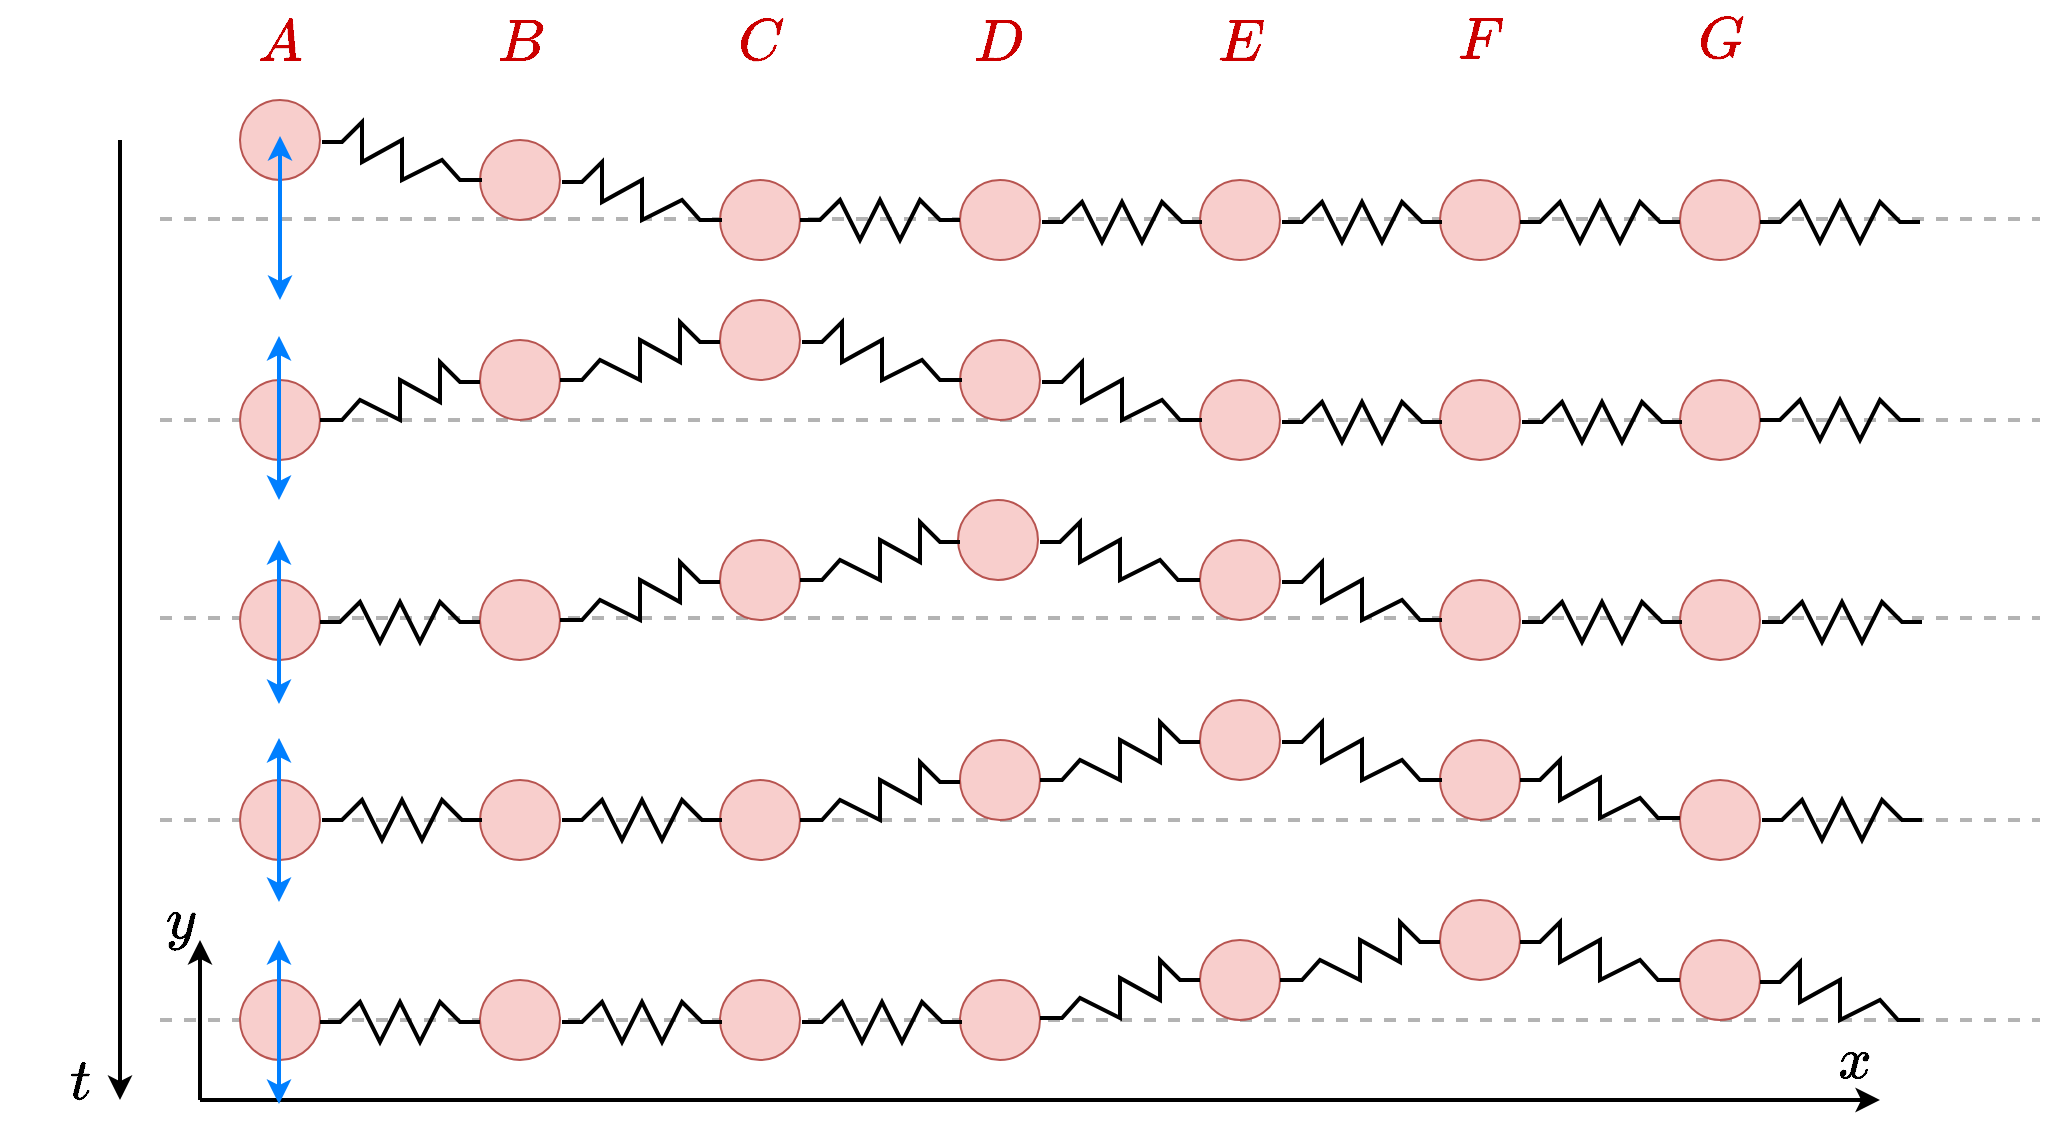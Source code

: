 <mxfile version="17.2.4" type="device"><diagram id="h6eJZYftKVNVVslr7_-U" name="Seite-1"><mxGraphModel dx="1845" dy="1852" grid="1" gridSize="10" guides="1" tooltips="1" connect="1" arrows="1" fold="1" page="1" pageScale="1" pageWidth="827" pageHeight="1169" math="1" shadow="0"><root><mxCell id="0"/><mxCell id="1" parent="0"/><mxCell id="ncgbP4Xo1k9F-SwvOTqp-85" value="" style="endArrow=none;dashed=1;html=1;rounded=0;fontSize=25;strokeWidth=2;strokeColor=#B3B3B3;" edge="1" parent="1"><mxGeometry width="50" height="50" relative="1" as="geometry"><mxPoint x="20" y="440" as="sourcePoint"/><mxPoint x="960" y="440" as="targetPoint"/></mxGeometry></mxCell><mxCell id="ncgbP4Xo1k9F-SwvOTqp-84" value="" style="endArrow=none;dashed=1;html=1;rounded=0;fontSize=25;strokeWidth=2;strokeColor=#B3B3B3;" edge="1" parent="1"><mxGeometry width="50" height="50" relative="1" as="geometry"><mxPoint x="20" y="340" as="sourcePoint"/><mxPoint x="960" y="340" as="targetPoint"/></mxGeometry></mxCell><mxCell id="ncgbP4Xo1k9F-SwvOTqp-83" value="" style="endArrow=none;dashed=1;html=1;rounded=0;fontSize=25;strokeWidth=2;strokeColor=#B3B3B3;" edge="1" parent="1"><mxGeometry width="50" height="50" relative="1" as="geometry"><mxPoint x="20" y="239" as="sourcePoint"/><mxPoint x="960" y="239" as="targetPoint"/></mxGeometry></mxCell><mxCell id="ncgbP4Xo1k9F-SwvOTqp-82" value="" style="endArrow=none;dashed=1;html=1;rounded=0;fontSize=25;strokeWidth=2;strokeColor=#B3B3B3;" edge="1" parent="1"><mxGeometry width="50" height="50" relative="1" as="geometry"><mxPoint x="20" y="39.5" as="sourcePoint"/><mxPoint x="960" y="39.5" as="targetPoint"/></mxGeometry></mxCell><mxCell id="ncgbP4Xo1k9F-SwvOTqp-81" value="" style="endArrow=none;dashed=1;html=1;rounded=0;fontSize=25;strokeWidth=2;strokeColor=#B3B3B3;" edge="1" parent="1"><mxGeometry width="50" height="50" relative="1" as="geometry"><mxPoint x="20" y="140" as="sourcePoint"/><mxPoint x="960" y="140" as="targetPoint"/></mxGeometry></mxCell><mxCell id="ncgbP4Xo1k9F-SwvOTqp-1" value="" style="endArrow=classic;html=1;rounded=0;strokeWidth=2;" edge="1" parent="1"><mxGeometry width="50" height="50" relative="1" as="geometry"><mxPoint x="40" y="480" as="sourcePoint"/><mxPoint x="880" y="480" as="targetPoint"/></mxGeometry></mxCell><mxCell id="ncgbP4Xo1k9F-SwvOTqp-2" value="" style="endArrow=classic;html=1;rounded=0;strokeWidth=2;" edge="1" parent="1"><mxGeometry width="50" height="50" relative="1" as="geometry"><mxPoint x="40" y="480" as="sourcePoint"/><mxPoint x="40" y="400" as="targetPoint"/></mxGeometry></mxCell><mxCell id="ncgbP4Xo1k9F-SwvOTqp-3" value="" style="ellipse;whiteSpace=wrap;html=1;aspect=fixed;fillColor=#f8cecc;strokeColor=#b85450;" vertex="1" parent="1"><mxGeometry x="60" y="420" width="40" height="40" as="geometry"/></mxCell><mxCell id="ncgbP4Xo1k9F-SwvOTqp-4" value="" style="ellipse;whiteSpace=wrap;html=1;aspect=fixed;fillColor=#f8cecc;strokeColor=#b85450;" vertex="1" parent="1"><mxGeometry x="60" y="320" width="40" height="40" as="geometry"/></mxCell><mxCell id="ncgbP4Xo1k9F-SwvOTqp-5" value="" style="ellipse;whiteSpace=wrap;html=1;aspect=fixed;fillColor=#f8cecc;strokeColor=#b85450;" vertex="1" parent="1"><mxGeometry x="60" y="220" width="40" height="40" as="geometry"/></mxCell><mxCell id="ncgbP4Xo1k9F-SwvOTqp-6" value="" style="ellipse;whiteSpace=wrap;html=1;aspect=fixed;fillColor=#f8cecc;strokeColor=#b85450;" vertex="1" parent="1"><mxGeometry x="60" y="120" width="40" height="40" as="geometry"/></mxCell><mxCell id="ncgbP4Xo1k9F-SwvOTqp-7" value="" style="ellipse;whiteSpace=wrap;html=1;aspect=fixed;fillColor=#f8cecc;strokeColor=#b85450;" vertex="1" parent="1"><mxGeometry x="60" y="-20" width="40" height="40" as="geometry"/></mxCell><mxCell id="ncgbP4Xo1k9F-SwvOTqp-8" value="" style="ellipse;whiteSpace=wrap;html=1;aspect=fixed;fillColor=#f8cecc;strokeColor=#b85450;" vertex="1" parent="1"><mxGeometry x="180" width="40" height="40" as="geometry"/></mxCell><mxCell id="ncgbP4Xo1k9F-SwvOTqp-9" value="" style="ellipse;whiteSpace=wrap;html=1;aspect=fixed;fillColor=#f8cecc;strokeColor=#b85450;" vertex="1" parent="1"><mxGeometry x="300" y="20" width="40" height="40" as="geometry"/></mxCell><mxCell id="ncgbP4Xo1k9F-SwvOTqp-10" value="" style="ellipse;whiteSpace=wrap;html=1;aspect=fixed;fillColor=#f8cecc;strokeColor=#b85450;" vertex="1" parent="1"><mxGeometry x="420" y="20" width="40" height="40" as="geometry"/></mxCell><mxCell id="ncgbP4Xo1k9F-SwvOTqp-11" value="" style="ellipse;whiteSpace=wrap;html=1;aspect=fixed;fillColor=#f8cecc;strokeColor=#b85450;" vertex="1" parent="1"><mxGeometry x="540" y="20" width="40" height="40" as="geometry"/></mxCell><mxCell id="ncgbP4Xo1k9F-SwvOTqp-12" value="" style="ellipse;whiteSpace=wrap;html=1;aspect=fixed;fillColor=#f8cecc;strokeColor=#b85450;" vertex="1" parent="1"><mxGeometry x="660" y="20" width="40" height="40" as="geometry"/></mxCell><mxCell id="ncgbP4Xo1k9F-SwvOTqp-13" value="" style="ellipse;whiteSpace=wrap;html=1;aspect=fixed;fillColor=#f8cecc;strokeColor=#b85450;" vertex="1" parent="1"><mxGeometry x="180" y="100" width="40" height="40" as="geometry"/></mxCell><mxCell id="ncgbP4Xo1k9F-SwvOTqp-14" value="" style="ellipse;whiteSpace=wrap;html=1;aspect=fixed;fillColor=#f8cecc;strokeColor=#b85450;" vertex="1" parent="1"><mxGeometry x="300" y="80" width="40" height="40" as="geometry"/></mxCell><mxCell id="ncgbP4Xo1k9F-SwvOTqp-15" value="" style="ellipse;whiteSpace=wrap;html=1;aspect=fixed;fillColor=#f8cecc;strokeColor=#b85450;" vertex="1" parent="1"><mxGeometry x="420" y="100" width="40" height="40" as="geometry"/></mxCell><mxCell id="ncgbP4Xo1k9F-SwvOTqp-16" value="" style="ellipse;whiteSpace=wrap;html=1;aspect=fixed;fillColor=#f8cecc;strokeColor=#b85450;" vertex="1" parent="1"><mxGeometry x="540" y="120" width="40" height="40" as="geometry"/></mxCell><mxCell id="ncgbP4Xo1k9F-SwvOTqp-17" value="" style="ellipse;whiteSpace=wrap;html=1;aspect=fixed;fillColor=#f8cecc;strokeColor=#b85450;" vertex="1" parent="1"><mxGeometry x="660" y="120" width="40" height="40" as="geometry"/></mxCell><mxCell id="ncgbP4Xo1k9F-SwvOTqp-18" value="" style="ellipse;whiteSpace=wrap;html=1;aspect=fixed;fillColor=#f8cecc;strokeColor=#b85450;" vertex="1" parent="1"><mxGeometry x="180" y="220" width="40" height="40" as="geometry"/></mxCell><mxCell id="ncgbP4Xo1k9F-SwvOTqp-19" value="" style="ellipse;whiteSpace=wrap;html=1;aspect=fixed;fillColor=#f8cecc;strokeColor=#b85450;" vertex="1" parent="1"><mxGeometry x="300" y="200" width="40" height="40" as="geometry"/></mxCell><mxCell id="ncgbP4Xo1k9F-SwvOTqp-20" value="" style="ellipse;whiteSpace=wrap;html=1;aspect=fixed;fillColor=#f8cecc;strokeColor=#b85450;" vertex="1" parent="1"><mxGeometry x="419" y="180" width="40" height="40" as="geometry"/></mxCell><mxCell id="ncgbP4Xo1k9F-SwvOTqp-21" value="" style="ellipse;whiteSpace=wrap;html=1;aspect=fixed;fillColor=#f8cecc;strokeColor=#b85450;" vertex="1" parent="1"><mxGeometry x="540" y="200" width="40" height="40" as="geometry"/></mxCell><mxCell id="ncgbP4Xo1k9F-SwvOTqp-22" value="" style="ellipse;whiteSpace=wrap;html=1;aspect=fixed;fillColor=#f8cecc;strokeColor=#b85450;" vertex="1" parent="1"><mxGeometry x="660" y="220" width="40" height="40" as="geometry"/></mxCell><mxCell id="ncgbP4Xo1k9F-SwvOTqp-23" value="" style="ellipse;whiteSpace=wrap;html=1;aspect=fixed;fillColor=#f8cecc;strokeColor=#b85450;" vertex="1" parent="1"><mxGeometry x="180" y="320" width="40" height="40" as="geometry"/></mxCell><mxCell id="ncgbP4Xo1k9F-SwvOTqp-24" value="" style="ellipse;whiteSpace=wrap;html=1;aspect=fixed;fillColor=#f8cecc;strokeColor=#b85450;" vertex="1" parent="1"><mxGeometry x="300" y="320" width="40" height="40" as="geometry"/></mxCell><mxCell id="ncgbP4Xo1k9F-SwvOTqp-25" value="" style="ellipse;whiteSpace=wrap;html=1;aspect=fixed;fillColor=#f8cecc;strokeColor=#b85450;" vertex="1" parent="1"><mxGeometry x="420" y="300" width="40" height="40" as="geometry"/></mxCell><mxCell id="ncgbP4Xo1k9F-SwvOTqp-26" value="" style="ellipse;whiteSpace=wrap;html=1;aspect=fixed;fillColor=#f8cecc;strokeColor=#b85450;" vertex="1" parent="1"><mxGeometry x="540" y="280" width="40" height="40" as="geometry"/></mxCell><mxCell id="ncgbP4Xo1k9F-SwvOTqp-27" value="" style="ellipse;whiteSpace=wrap;html=1;aspect=fixed;fillColor=#f8cecc;strokeColor=#b85450;" vertex="1" parent="1"><mxGeometry x="660" y="300" width="40" height="40" as="geometry"/></mxCell><mxCell id="ncgbP4Xo1k9F-SwvOTqp-28" value="" style="ellipse;whiteSpace=wrap;html=1;aspect=fixed;fillColor=#f8cecc;strokeColor=#b85450;" vertex="1" parent="1"><mxGeometry x="180" y="420" width="40" height="40" as="geometry"/></mxCell><mxCell id="ncgbP4Xo1k9F-SwvOTqp-29" value="" style="ellipse;whiteSpace=wrap;html=1;aspect=fixed;fillColor=#f8cecc;strokeColor=#b85450;" vertex="1" parent="1"><mxGeometry x="300" y="420" width="40" height="40" as="geometry"/></mxCell><mxCell id="ncgbP4Xo1k9F-SwvOTqp-30" value="" style="ellipse;whiteSpace=wrap;html=1;aspect=fixed;fillColor=#f8cecc;strokeColor=#b85450;" vertex="1" parent="1"><mxGeometry x="420" y="420" width="40" height="40" as="geometry"/></mxCell><mxCell id="ncgbP4Xo1k9F-SwvOTqp-31" value="" style="ellipse;whiteSpace=wrap;html=1;aspect=fixed;fillColor=#f8cecc;strokeColor=#b85450;" vertex="1" parent="1"><mxGeometry x="540" y="400" width="40" height="40" as="geometry"/></mxCell><mxCell id="ncgbP4Xo1k9F-SwvOTqp-32" value="" style="ellipse;whiteSpace=wrap;html=1;aspect=fixed;fillColor=#f8cecc;strokeColor=#b85450;" vertex="1" parent="1"><mxGeometry x="660" y="380" width="40" height="40" as="geometry"/></mxCell><mxCell id="ncgbP4Xo1k9F-SwvOTqp-33" value="" style="endArrow=classic;html=1;rounded=0;strokeWidth=2;" edge="1" parent="1"><mxGeometry width="50" height="50" relative="1" as="geometry"><mxPoint as="sourcePoint"/><mxPoint y="480" as="targetPoint"/></mxGeometry></mxCell><mxCell id="ncgbP4Xo1k9F-SwvOTqp-34" value="$$t$$" style="text;html=1;resizable=0;autosize=1;align=center;verticalAlign=middle;points=[];fillColor=none;strokeColor=none;rounded=0;fontSize=25;" vertex="1" parent="1"><mxGeometry x="-60" y="450" width="80" height="40" as="geometry"/></mxCell><mxCell id="ncgbP4Xo1k9F-SwvOTqp-35" value="$$y$$" style="text;html=1;resizable=0;autosize=1;align=center;verticalAlign=middle;points=[];fillColor=none;strokeColor=none;rounded=0;fontSize=25;" vertex="1" parent="1"><mxGeometry x="-10" y="370" width="80" height="40" as="geometry"/></mxCell><mxCell id="ncgbP4Xo1k9F-SwvOTqp-36" value="$$x$$" style="text;html=1;resizable=0;autosize=1;align=center;verticalAlign=middle;points=[];fillColor=none;strokeColor=none;rounded=0;fontSize=25;" vertex="1" parent="1"><mxGeometry x="827" y="440" width="80" height="40" as="geometry"/></mxCell><mxCell id="ncgbP4Xo1k9F-SwvOTqp-37" value="" style="ellipse;whiteSpace=wrap;html=1;aspect=fixed;fillColor=#f8cecc;strokeColor=#b85450;" vertex="1" parent="1"><mxGeometry x="780" y="20" width="40" height="40" as="geometry"/></mxCell><mxCell id="ncgbP4Xo1k9F-SwvOTqp-38" value="" style="ellipse;whiteSpace=wrap;html=1;aspect=fixed;fillColor=#f8cecc;strokeColor=#b85450;" vertex="1" parent="1"><mxGeometry x="780" y="120" width="40" height="40" as="geometry"/></mxCell><mxCell id="ncgbP4Xo1k9F-SwvOTqp-39" value="" style="ellipse;whiteSpace=wrap;html=1;aspect=fixed;fillColor=#f8cecc;strokeColor=#b85450;" vertex="1" parent="1"><mxGeometry x="780" y="220" width="40" height="40" as="geometry"/></mxCell><mxCell id="ncgbP4Xo1k9F-SwvOTqp-40" value="" style="ellipse;whiteSpace=wrap;html=1;aspect=fixed;fillColor=#f8cecc;strokeColor=#b85450;" vertex="1" parent="1"><mxGeometry x="780" y="320" width="40" height="40" as="geometry"/></mxCell><mxCell id="ncgbP4Xo1k9F-SwvOTqp-41" value="" style="ellipse;whiteSpace=wrap;html=1;aspect=fixed;fillColor=#f8cecc;strokeColor=#b85450;" vertex="1" parent="1"><mxGeometry x="780" y="400" width="40" height="40" as="geometry"/></mxCell><mxCell id="ncgbP4Xo1k9F-SwvOTqp-43" value="" style="endArrow=none;html=1;rounded=0;fontSize=25;strokeWidth=2;exitX=1;exitY=0.5;exitDx=0;exitDy=0;entryX=0;entryY=0.5;entryDx=0;entryDy=0;" edge="1" parent="1"><mxGeometry width="50" height="50" relative="1" as="geometry"><mxPoint x="340" y="40" as="sourcePoint"/><mxPoint x="420" y="40" as="targetPoint"/><Array as="points"><mxPoint x="350" y="40"/><mxPoint x="360" y="30"/><mxPoint x="370" y="50"/><mxPoint x="380" y="30"/><mxPoint x="390" y="50"/><mxPoint x="400" y="30"/><mxPoint x="410" y="40"/></Array></mxGeometry></mxCell><mxCell id="ncgbP4Xo1k9F-SwvOTqp-44" value="" style="endArrow=none;html=1;rounded=0;fontSize=25;strokeWidth=2;exitX=1;exitY=0.5;exitDx=0;exitDy=0;entryX=0;entryY=0.5;entryDx=0;entryDy=0;" edge="1" parent="1"><mxGeometry width="50" height="50" relative="1" as="geometry"><mxPoint x="461" y="41" as="sourcePoint"/><mxPoint x="541" y="41" as="targetPoint"/><Array as="points"><mxPoint x="471" y="41"/><mxPoint x="481" y="31"/><mxPoint x="491" y="51"/><mxPoint x="501" y="31"/><mxPoint x="511" y="51"/><mxPoint x="521" y="31"/><mxPoint x="531" y="41"/></Array></mxGeometry></mxCell><mxCell id="ncgbP4Xo1k9F-SwvOTqp-45" value="" style="endArrow=none;html=1;rounded=0;fontSize=25;strokeWidth=2;exitX=1;exitY=0.5;exitDx=0;exitDy=0;entryX=0;entryY=0.5;entryDx=0;entryDy=0;" edge="1" parent="1"><mxGeometry width="50" height="50" relative="1" as="geometry"><mxPoint x="581" y="41" as="sourcePoint"/><mxPoint x="661" y="41" as="targetPoint"/><Array as="points"><mxPoint x="591" y="41"/><mxPoint x="601" y="31"/><mxPoint x="611" y="51"/><mxPoint x="621" y="31"/><mxPoint x="631" y="51"/><mxPoint x="641" y="31"/><mxPoint x="651" y="41"/></Array></mxGeometry></mxCell><mxCell id="ncgbP4Xo1k9F-SwvOTqp-46" value="" style="endArrow=none;html=1;rounded=0;fontSize=25;strokeWidth=2;exitX=1;exitY=0.5;exitDx=0;exitDy=0;entryX=0;entryY=0.5;entryDx=0;entryDy=0;" edge="1" parent="1"><mxGeometry width="50" height="50" relative="1" as="geometry"><mxPoint x="700" y="41" as="sourcePoint"/><mxPoint x="780" y="41" as="targetPoint"/><Array as="points"><mxPoint x="710" y="41"/><mxPoint x="720" y="31"/><mxPoint x="730" y="51"/><mxPoint x="740" y="31"/><mxPoint x="750" y="51"/><mxPoint x="760" y="31"/><mxPoint x="770" y="41"/></Array></mxGeometry></mxCell><mxCell id="ncgbP4Xo1k9F-SwvOTqp-47" value="" style="endArrow=none;html=1;rounded=0;fontSize=25;strokeWidth=2;exitX=1;exitY=0.5;exitDx=0;exitDy=0;entryX=0;entryY=0.5;entryDx=0;entryDy=0;" edge="1" parent="1"><mxGeometry width="50" height="50" relative="1" as="geometry"><mxPoint x="820" y="41" as="sourcePoint"/><mxPoint x="900" y="41" as="targetPoint"/><Array as="points"><mxPoint x="830" y="41"/><mxPoint x="840" y="31"/><mxPoint x="850" y="51"/><mxPoint x="860" y="31"/><mxPoint x="870" y="51"/><mxPoint x="880" y="31"/><mxPoint x="890" y="41"/></Array></mxGeometry></mxCell><mxCell id="ncgbP4Xo1k9F-SwvOTqp-48" value="" style="endArrow=none;html=1;rounded=0;fontSize=25;strokeWidth=2;exitX=1;exitY=0.5;exitDx=0;exitDy=0;entryX=0;entryY=0.5;entryDx=0;entryDy=0;" edge="1" parent="1"><mxGeometry width="50" height="50" relative="1" as="geometry"><mxPoint x="820" y="140" as="sourcePoint"/><mxPoint x="900" y="140" as="targetPoint"/><Array as="points"><mxPoint x="830" y="140"/><mxPoint x="840" y="130"/><mxPoint x="850" y="150"/><mxPoint x="860" y="130"/><mxPoint x="870" y="150"/><mxPoint x="880" y="130"/><mxPoint x="890" y="140"/></Array></mxGeometry></mxCell><mxCell id="ncgbP4Xo1k9F-SwvOTqp-49" value="" style="endArrow=none;html=1;rounded=0;fontSize=25;strokeWidth=2;exitX=1;exitY=0.5;exitDx=0;exitDy=0;entryX=0;entryY=0.5;entryDx=0;entryDy=0;" edge="1" parent="1"><mxGeometry width="50" height="50" relative="1" as="geometry"><mxPoint x="821" y="241" as="sourcePoint"/><mxPoint x="901" y="241" as="targetPoint"/><Array as="points"><mxPoint x="831" y="241"/><mxPoint x="841" y="231"/><mxPoint x="851" y="251"/><mxPoint x="861" y="231"/><mxPoint x="871" y="251"/><mxPoint x="881" y="231"/><mxPoint x="891" y="241"/></Array></mxGeometry></mxCell><mxCell id="ncgbP4Xo1k9F-SwvOTqp-50" value="" style="endArrow=none;html=1;rounded=0;fontSize=25;strokeWidth=2;exitX=1;exitY=0.5;exitDx=0;exitDy=0;entryX=0;entryY=0.5;entryDx=0;entryDy=0;" edge="1" parent="1"><mxGeometry width="50" height="50" relative="1" as="geometry"><mxPoint x="821" y="340" as="sourcePoint"/><mxPoint x="901" y="340" as="targetPoint"/><Array as="points"><mxPoint x="831" y="340"/><mxPoint x="841" y="330"/><mxPoint x="851" y="350"/><mxPoint x="861" y="330"/><mxPoint x="871" y="350"/><mxPoint x="881" y="330"/><mxPoint x="891" y="340"/></Array></mxGeometry></mxCell><mxCell id="ncgbP4Xo1k9F-SwvOTqp-52" value="" style="endArrow=none;html=1;rounded=0;fontSize=25;strokeWidth=2;exitX=1;exitY=0.5;exitDx=0;exitDy=0;entryX=0;entryY=0.5;entryDx=0;entryDy=0;" edge="1" parent="1"><mxGeometry width="50" height="50" relative="1" as="geometry"><mxPoint x="701" y="141" as="sourcePoint"/><mxPoint x="781" y="141" as="targetPoint"/><Array as="points"><mxPoint x="711" y="141"/><mxPoint x="721" y="131"/><mxPoint x="731" y="151"/><mxPoint x="741" y="131"/><mxPoint x="751" y="151"/><mxPoint x="761" y="131"/><mxPoint x="771" y="141"/></Array></mxGeometry></mxCell><mxCell id="ncgbP4Xo1k9F-SwvOTqp-53" value="" style="endArrow=none;html=1;rounded=0;fontSize=25;strokeWidth=2;exitX=1;exitY=0.5;exitDx=0;exitDy=0;entryX=0;entryY=0.5;entryDx=0;entryDy=0;" edge="1" parent="1"><mxGeometry width="50" height="50" relative="1" as="geometry"><mxPoint x="701" y="241" as="sourcePoint"/><mxPoint x="781" y="241" as="targetPoint"/><Array as="points"><mxPoint x="711" y="241"/><mxPoint x="721" y="231"/><mxPoint x="731" y="251"/><mxPoint x="741" y="231"/><mxPoint x="751" y="251"/><mxPoint x="761" y="231"/><mxPoint x="771" y="241"/></Array></mxGeometry></mxCell><mxCell id="ncgbP4Xo1k9F-SwvOTqp-55" value="" style="endArrow=none;html=1;rounded=0;fontSize=25;strokeWidth=2;exitX=1;exitY=0.5;exitDx=0;exitDy=0;entryX=0;entryY=0.5;entryDx=0;entryDy=0;" edge="1" parent="1"><mxGeometry width="50" height="50" relative="1" as="geometry"><mxPoint x="581" y="141" as="sourcePoint"/><mxPoint x="661" y="141" as="targetPoint"/><Array as="points"><mxPoint x="591" y="141"/><mxPoint x="601" y="131"/><mxPoint x="611" y="151"/><mxPoint x="621" y="131"/><mxPoint x="631" y="151"/><mxPoint x="641" y="131"/><mxPoint x="651" y="141"/></Array></mxGeometry></mxCell><mxCell id="ncgbP4Xo1k9F-SwvOTqp-56" value="" style="endArrow=none;html=1;rounded=0;fontSize=25;strokeWidth=2;exitX=1;exitY=0.5;exitDx=0;exitDy=0;entryX=0;entryY=0.5;entryDx=0;entryDy=0;" edge="1" parent="1"><mxGeometry width="50" height="50" relative="1" as="geometry"><mxPoint x="100" y="241" as="sourcePoint"/><mxPoint x="180" y="241" as="targetPoint"/><Array as="points"><mxPoint x="110" y="241"/><mxPoint x="120" y="231"/><mxPoint x="130" y="251"/><mxPoint x="140" y="231"/><mxPoint x="150" y="251"/><mxPoint x="160" y="231"/><mxPoint x="170" y="241"/></Array></mxGeometry></mxCell><mxCell id="ncgbP4Xo1k9F-SwvOTqp-57" value="" style="endArrow=none;html=1;rounded=0;fontSize=25;strokeWidth=2;exitX=1;exitY=0.5;exitDx=0;exitDy=0;entryX=0;entryY=0.5;entryDx=0;entryDy=0;" edge="1" parent="1"><mxGeometry width="50" height="50" relative="1" as="geometry"><mxPoint x="101" y="340" as="sourcePoint"/><mxPoint x="181" y="340" as="targetPoint"/><Array as="points"><mxPoint x="111" y="340"/><mxPoint x="121" y="330"/><mxPoint x="131" y="350"/><mxPoint x="141" y="330"/><mxPoint x="151" y="350"/><mxPoint x="161" y="330"/><mxPoint x="171" y="340"/></Array></mxGeometry></mxCell><mxCell id="ncgbP4Xo1k9F-SwvOTqp-58" value="" style="endArrow=none;html=1;rounded=0;fontSize=25;strokeWidth=2;exitX=1;exitY=0.5;exitDx=0;exitDy=0;entryX=0;entryY=0.5;entryDx=0;entryDy=0;" edge="1" parent="1"><mxGeometry width="50" height="50" relative="1" as="geometry"><mxPoint x="100" y="441" as="sourcePoint"/><mxPoint x="180" y="441" as="targetPoint"/><Array as="points"><mxPoint x="110" y="441"/><mxPoint x="120" y="431"/><mxPoint x="130" y="451"/><mxPoint x="140" y="431"/><mxPoint x="150" y="451"/><mxPoint x="160" y="431"/><mxPoint x="170" y="441"/></Array></mxGeometry></mxCell><mxCell id="ncgbP4Xo1k9F-SwvOTqp-59" value="" style="endArrow=none;html=1;rounded=0;fontSize=25;strokeWidth=2;exitX=1;exitY=0.5;exitDx=0;exitDy=0;entryX=0;entryY=0.5;entryDx=0;entryDy=0;" edge="1" parent="1"><mxGeometry width="50" height="50" relative="1" as="geometry"><mxPoint x="221" y="441" as="sourcePoint"/><mxPoint x="301" y="441" as="targetPoint"/><Array as="points"><mxPoint x="231" y="441"/><mxPoint x="241" y="431"/><mxPoint x="251" y="451"/><mxPoint x="261" y="431"/><mxPoint x="271" y="451"/><mxPoint x="281" y="431"/><mxPoint x="291" y="441"/></Array></mxGeometry></mxCell><mxCell id="ncgbP4Xo1k9F-SwvOTqp-60" value="" style="endArrow=none;html=1;rounded=0;fontSize=25;strokeWidth=2;exitX=1;exitY=0.5;exitDx=0;exitDy=0;entryX=0;entryY=0.5;entryDx=0;entryDy=0;" edge="1" parent="1"><mxGeometry width="50" height="50" relative="1" as="geometry"><mxPoint x="341" y="441" as="sourcePoint"/><mxPoint x="421" y="441" as="targetPoint"/><Array as="points"><mxPoint x="351" y="441"/><mxPoint x="361" y="431"/><mxPoint x="371" y="451"/><mxPoint x="381" y="431"/><mxPoint x="391" y="451"/><mxPoint x="401" y="431"/><mxPoint x="411" y="441"/></Array></mxGeometry></mxCell><mxCell id="ncgbP4Xo1k9F-SwvOTqp-61" value="" style="endArrow=none;html=1;rounded=0;fontSize=25;strokeWidth=2;exitX=1;exitY=0.5;exitDx=0;exitDy=0;entryX=0;entryY=0.5;entryDx=0;entryDy=0;" edge="1" parent="1"><mxGeometry width="50" height="50" relative="1" as="geometry"><mxPoint x="221" y="340" as="sourcePoint"/><mxPoint x="301" y="340" as="targetPoint"/><Array as="points"><mxPoint x="231" y="340"/><mxPoint x="241" y="330"/><mxPoint x="251" y="350"/><mxPoint x="261" y="330"/><mxPoint x="271" y="350"/><mxPoint x="281" y="330"/><mxPoint x="291" y="340"/></Array></mxGeometry></mxCell><mxCell id="ncgbP4Xo1k9F-SwvOTqp-62" value="" style="endArrow=none;html=1;rounded=0;fontSize=25;strokeWidth=2;exitX=1;exitY=0.5;exitDx=0;exitDy=0;entryX=0;entryY=0.5;entryDx=0;entryDy=0;" edge="1" parent="1"><mxGeometry width="50" height="50" relative="1" as="geometry"><mxPoint x="101" y="1" as="sourcePoint"/><mxPoint x="181" y="20" as="targetPoint"/><Array as="points"><mxPoint x="111" y="1"/><mxPoint x="121" y="-9"/><mxPoint x="121" y="11"/><mxPoint x="141"/><mxPoint x="141" y="20"/><mxPoint x="161" y="10"/><mxPoint x="170" y="20"/></Array></mxGeometry></mxCell><mxCell id="ncgbP4Xo1k9F-SwvOTqp-64" value="" style="endArrow=none;html=1;rounded=0;fontSize=25;strokeWidth=2;exitX=1;exitY=0.5;exitDx=0;exitDy=0;entryX=0;entryY=0.5;entryDx=0;entryDy=0;" edge="1" parent="1"><mxGeometry width="50" height="50" relative="1" as="geometry"><mxPoint x="221" y="21" as="sourcePoint"/><mxPoint x="301" y="40" as="targetPoint"/><Array as="points"><mxPoint x="231" y="21"/><mxPoint x="241" y="11"/><mxPoint x="241" y="31"/><mxPoint x="261" y="20"/><mxPoint x="261" y="40"/><mxPoint x="281" y="30"/><mxPoint x="290" y="40"/></Array></mxGeometry></mxCell><mxCell id="ncgbP4Xo1k9F-SwvOTqp-65" value="" style="endArrow=none;html=1;rounded=0;fontSize=25;strokeWidth=2;exitX=1;exitY=0.5;exitDx=0;exitDy=0;entryX=0;entryY=0.5;entryDx=0;entryDy=0;" edge="1" parent="1"><mxGeometry width="50" height="50" relative="1" as="geometry"><mxPoint x="341" y="101" as="sourcePoint"/><mxPoint x="421" y="120" as="targetPoint"/><Array as="points"><mxPoint x="351" y="101"/><mxPoint x="361" y="91"/><mxPoint x="361" y="111"/><mxPoint x="381" y="100"/><mxPoint x="381" y="120"/><mxPoint x="401" y="110"/><mxPoint x="410" y="120"/></Array></mxGeometry></mxCell><mxCell id="ncgbP4Xo1k9F-SwvOTqp-66" value="" style="endArrow=none;html=1;rounded=0;fontSize=25;strokeWidth=2;exitX=1;exitY=0.5;exitDx=0;exitDy=0;entryX=0;entryY=0.5;entryDx=0;entryDy=0;" edge="1" parent="1"><mxGeometry width="50" height="50" relative="1" as="geometry"><mxPoint x="461" y="121" as="sourcePoint"/><mxPoint x="541" y="140" as="targetPoint"/><Array as="points"><mxPoint x="471" y="121"/><mxPoint x="481" y="111"/><mxPoint x="481" y="131"/><mxPoint x="501" y="120"/><mxPoint x="501" y="140"/><mxPoint x="521" y="130"/><mxPoint x="530" y="140"/></Array></mxGeometry></mxCell><mxCell id="ncgbP4Xo1k9F-SwvOTqp-67" value="" style="endArrow=none;html=1;rounded=0;fontSize=25;strokeWidth=2;exitX=1;exitY=0.5;exitDx=0;exitDy=0;entryX=0;entryY=0.5;entryDx=0;entryDy=0;" edge="1" parent="1"><mxGeometry width="50" height="50" relative="1" as="geometry"><mxPoint x="460" y="201" as="sourcePoint"/><mxPoint x="540" y="220" as="targetPoint"/><Array as="points"><mxPoint x="470" y="201"/><mxPoint x="480" y="191"/><mxPoint x="480" y="211"/><mxPoint x="500" y="200"/><mxPoint x="500" y="220"/><mxPoint x="520" y="210"/><mxPoint x="529" y="220"/></Array></mxGeometry></mxCell><mxCell id="ncgbP4Xo1k9F-SwvOTqp-68" value="" style="endArrow=none;html=1;rounded=0;fontSize=25;strokeWidth=2;exitX=1;exitY=0.5;exitDx=0;exitDy=0;entryX=0;entryY=0.5;entryDx=0;entryDy=0;" edge="1" parent="1"><mxGeometry width="50" height="50" relative="1" as="geometry"><mxPoint x="581" y="221" as="sourcePoint"/><mxPoint x="661" y="240" as="targetPoint"/><Array as="points"><mxPoint x="591" y="221"/><mxPoint x="601" y="211"/><mxPoint x="601" y="231"/><mxPoint x="621" y="220"/><mxPoint x="621" y="240"/><mxPoint x="641" y="230"/><mxPoint x="650" y="240"/></Array></mxGeometry></mxCell><mxCell id="ncgbP4Xo1k9F-SwvOTqp-69" value="" style="endArrow=none;html=1;rounded=0;fontSize=25;strokeWidth=2;exitX=1;exitY=0.5;exitDx=0;exitDy=0;entryX=0;entryY=0.5;entryDx=0;entryDy=0;" edge="1" parent="1"><mxGeometry width="50" height="50" relative="1" as="geometry"><mxPoint x="581" y="301" as="sourcePoint"/><mxPoint x="661" y="320" as="targetPoint"/><Array as="points"><mxPoint x="591" y="301"/><mxPoint x="601" y="291"/><mxPoint x="601" y="311"/><mxPoint x="621" y="300"/><mxPoint x="621" y="320"/><mxPoint x="641" y="310"/><mxPoint x="650" y="320"/></Array></mxGeometry></mxCell><mxCell id="ncgbP4Xo1k9F-SwvOTqp-70" value="" style="endArrow=none;html=1;rounded=0;fontSize=25;strokeWidth=2;exitX=1;exitY=0.5;exitDx=0;exitDy=0;entryX=0;entryY=0.5;entryDx=0;entryDy=0;" edge="1" parent="1"><mxGeometry width="50" height="50" relative="1" as="geometry"><mxPoint x="700" y="320" as="sourcePoint"/><mxPoint x="780" y="339" as="targetPoint"/><Array as="points"><mxPoint x="710" y="320"/><mxPoint x="720" y="310"/><mxPoint x="720" y="330"/><mxPoint x="740" y="319"/><mxPoint x="740" y="339"/><mxPoint x="760" y="329"/><mxPoint x="769" y="339"/></Array></mxGeometry></mxCell><mxCell id="ncgbP4Xo1k9F-SwvOTqp-71" value="" style="endArrow=none;html=1;rounded=0;fontSize=25;strokeWidth=2;exitX=1;exitY=0.5;exitDx=0;exitDy=0;entryX=0;entryY=0.5;entryDx=0;entryDy=0;" edge="1" parent="1"><mxGeometry width="50" height="50" relative="1" as="geometry"><mxPoint x="700" y="401" as="sourcePoint"/><mxPoint x="780" y="420" as="targetPoint"/><Array as="points"><mxPoint x="710" y="401"/><mxPoint x="720" y="391"/><mxPoint x="720" y="411"/><mxPoint x="740" y="400"/><mxPoint x="740" y="420"/><mxPoint x="760" y="410"/><mxPoint x="769" y="420"/></Array></mxGeometry></mxCell><mxCell id="ncgbP4Xo1k9F-SwvOTqp-72" value="" style="endArrow=none;html=1;rounded=0;fontSize=25;strokeWidth=2;exitX=1;exitY=0.5;exitDx=0;exitDy=0;entryX=0;entryY=0.5;entryDx=0;entryDy=0;" edge="1" parent="1"><mxGeometry width="50" height="50" relative="1" as="geometry"><mxPoint x="820" y="421" as="sourcePoint"/><mxPoint x="900" y="440" as="targetPoint"/><Array as="points"><mxPoint x="830" y="421"/><mxPoint x="840" y="411"/><mxPoint x="840" y="431"/><mxPoint x="860" y="420"/><mxPoint x="860" y="440"/><mxPoint x="880" y="430"/><mxPoint x="889" y="440"/></Array></mxGeometry></mxCell><mxCell id="ncgbP4Xo1k9F-SwvOTqp-73" value="" style="endArrow=none;html=1;rounded=0;fontSize=25;strokeWidth=2;exitX=1;exitY=0.5;exitDx=0;exitDy=0;entryX=0;entryY=0.5;entryDx=0;entryDy=0;" edge="1" parent="1"><mxGeometry width="50" height="50" relative="1" as="geometry"><mxPoint x="300" y="101" as="sourcePoint"/><mxPoint x="220" y="120" as="targetPoint"/><Array as="points"><mxPoint x="290" y="101"/><mxPoint x="280" y="91"/><mxPoint x="280" y="111"/><mxPoint x="260" y="100"/><mxPoint x="260" y="120"/><mxPoint x="240" y="110"/><mxPoint x="231" y="120"/></Array></mxGeometry></mxCell><mxCell id="ncgbP4Xo1k9F-SwvOTqp-74" value="" style="endArrow=none;html=1;rounded=0;fontSize=25;strokeWidth=2;exitX=1;exitY=0.5;exitDx=0;exitDy=0;entryX=0;entryY=0.5;entryDx=0;entryDy=0;" edge="1" parent="1"><mxGeometry width="50" height="50" relative="1" as="geometry"><mxPoint x="180" y="121" as="sourcePoint"/><mxPoint x="100" y="140" as="targetPoint"/><Array as="points"><mxPoint x="170" y="121"/><mxPoint x="160" y="111"/><mxPoint x="160" y="131"/><mxPoint x="140" y="120"/><mxPoint x="140" y="140"/><mxPoint x="120" y="130"/><mxPoint x="111" y="140"/></Array></mxGeometry></mxCell><mxCell id="ncgbP4Xo1k9F-SwvOTqp-75" value="" style="endArrow=none;html=1;rounded=0;fontSize=25;strokeWidth=2;exitX=1;exitY=0.5;exitDx=0;exitDy=0;entryX=0;entryY=0.5;entryDx=0;entryDy=0;" edge="1" parent="1"><mxGeometry width="50" height="50" relative="1" as="geometry"><mxPoint x="300" y="221" as="sourcePoint"/><mxPoint x="220" y="240" as="targetPoint"/><Array as="points"><mxPoint x="290" y="221"/><mxPoint x="280" y="211"/><mxPoint x="280" y="231"/><mxPoint x="260" y="220"/><mxPoint x="260" y="240"/><mxPoint x="240" y="230"/><mxPoint x="231" y="240"/></Array></mxGeometry></mxCell><mxCell id="ncgbP4Xo1k9F-SwvOTqp-76" value="" style="endArrow=none;html=1;rounded=0;fontSize=25;strokeWidth=2;exitX=1;exitY=0.5;exitDx=0;exitDy=0;entryX=0;entryY=0.5;entryDx=0;entryDy=0;" edge="1" parent="1"><mxGeometry width="50" height="50" relative="1" as="geometry"><mxPoint x="420" y="201" as="sourcePoint"/><mxPoint x="340" y="220" as="targetPoint"/><Array as="points"><mxPoint x="410" y="201"/><mxPoint x="400" y="191"/><mxPoint x="400" y="211"/><mxPoint x="380" y="200"/><mxPoint x="380" y="220"/><mxPoint x="360" y="210"/><mxPoint x="351" y="220"/></Array></mxGeometry></mxCell><mxCell id="ncgbP4Xo1k9F-SwvOTqp-77" value="" style="endArrow=none;html=1;rounded=0;fontSize=25;strokeWidth=2;exitX=1;exitY=0.5;exitDx=0;exitDy=0;entryX=0;entryY=0.5;entryDx=0;entryDy=0;" edge="1" parent="1"><mxGeometry width="50" height="50" relative="1" as="geometry"><mxPoint x="420" y="321" as="sourcePoint"/><mxPoint x="340" y="340" as="targetPoint"/><Array as="points"><mxPoint x="410" y="321"/><mxPoint x="400" y="311"/><mxPoint x="400" y="331"/><mxPoint x="380" y="320"/><mxPoint x="380" y="340"/><mxPoint x="360" y="330"/><mxPoint x="351" y="340"/></Array></mxGeometry></mxCell><mxCell id="ncgbP4Xo1k9F-SwvOTqp-78" value="" style="endArrow=none;html=1;rounded=0;fontSize=25;strokeWidth=2;exitX=1;exitY=0.5;exitDx=0;exitDy=0;entryX=0;entryY=0.5;entryDx=0;entryDy=0;" edge="1" parent="1"><mxGeometry width="50" height="50" relative="1" as="geometry"><mxPoint x="540" y="301" as="sourcePoint"/><mxPoint x="460" y="320" as="targetPoint"/><Array as="points"><mxPoint x="530" y="301"/><mxPoint x="520" y="291"/><mxPoint x="520" y="311"/><mxPoint x="500" y="300"/><mxPoint x="500" y="320"/><mxPoint x="480" y="310"/><mxPoint x="471" y="320"/></Array></mxGeometry></mxCell><mxCell id="ncgbP4Xo1k9F-SwvOTqp-79" value="" style="endArrow=none;html=1;rounded=0;fontSize=25;strokeWidth=2;exitX=1;exitY=0.5;exitDx=0;exitDy=0;entryX=0;entryY=0.5;entryDx=0;entryDy=0;" edge="1" parent="1"><mxGeometry width="50" height="50" relative="1" as="geometry"><mxPoint x="540" y="420" as="sourcePoint"/><mxPoint x="460" y="439" as="targetPoint"/><Array as="points"><mxPoint x="530" y="420"/><mxPoint x="520" y="410"/><mxPoint x="520" y="430"/><mxPoint x="500" y="419"/><mxPoint x="500" y="439"/><mxPoint x="480" y="429"/><mxPoint x="471" y="439"/></Array></mxGeometry></mxCell><mxCell id="ncgbP4Xo1k9F-SwvOTqp-80" value="" style="endArrow=none;html=1;rounded=0;fontSize=25;strokeWidth=2;exitX=1;exitY=0.5;exitDx=0;exitDy=0;entryX=0;entryY=0.5;entryDx=0;entryDy=0;" edge="1" parent="1"><mxGeometry width="50" height="50" relative="1" as="geometry"><mxPoint x="660" y="401" as="sourcePoint"/><mxPoint x="580" y="420" as="targetPoint"/><Array as="points"><mxPoint x="650" y="401"/><mxPoint x="640" y="391"/><mxPoint x="640" y="411"/><mxPoint x="620" y="400"/><mxPoint x="620" y="420"/><mxPoint x="600" y="410"/><mxPoint x="591" y="420"/></Array></mxGeometry></mxCell><mxCell id="ncgbP4Xo1k9F-SwvOTqp-86" value="$$A$$" style="text;html=1;resizable=0;autosize=1;align=center;verticalAlign=middle;points=[];fillColor=none;strokeColor=none;rounded=0;fontSize=25;fontColor=#CC0000;" vertex="1" parent="1"><mxGeometry x="35" y="-69" width="90" height="40" as="geometry"/></mxCell><mxCell id="ncgbP4Xo1k9F-SwvOTqp-87" value="$$B$$" style="text;html=1;resizable=0;autosize=1;align=center;verticalAlign=middle;points=[];fillColor=none;strokeColor=none;rounded=0;fontSize=25;fontColor=#CC0000;" vertex="1" parent="1"><mxGeometry x="155" y="-69" width="90" height="40" as="geometry"/></mxCell><mxCell id="ncgbP4Xo1k9F-SwvOTqp-88" value="$$C$$" style="text;html=1;resizable=0;autosize=1;align=center;verticalAlign=middle;points=[];fillColor=none;strokeColor=none;rounded=0;fontSize=25;fontColor=#CC0000;" vertex="1" parent="1"><mxGeometry x="275" y="-69" width="90" height="40" as="geometry"/></mxCell><mxCell id="ncgbP4Xo1k9F-SwvOTqp-89" value="$$D$$" style="text;html=1;resizable=0;autosize=1;align=center;verticalAlign=middle;points=[];fillColor=none;strokeColor=none;rounded=0;fontSize=25;fontColor=#CC0000;" vertex="1" parent="1"><mxGeometry x="394" y="-69" width="90" height="40" as="geometry"/></mxCell><mxCell id="ncgbP4Xo1k9F-SwvOTqp-90" value="$$E$$" style="text;html=1;resizable=0;autosize=1;align=center;verticalAlign=middle;points=[];fillColor=none;strokeColor=none;rounded=0;fontSize=25;fontColor=#CC0000;" vertex="1" parent="1"><mxGeometry x="515" y="-69" width="90" height="40" as="geometry"/></mxCell><mxCell id="ncgbP4Xo1k9F-SwvOTqp-91" value="$$F$$" style="text;html=1;resizable=0;autosize=1;align=center;verticalAlign=middle;points=[];fillColor=none;strokeColor=none;rounded=0;fontSize=25;fontColor=#CC0000;" vertex="1" parent="1"><mxGeometry x="635" y="-70" width="90" height="40" as="geometry"/></mxCell><mxCell id="ncgbP4Xo1k9F-SwvOTqp-92" value="$$G$$" style="text;html=1;resizable=0;autosize=1;align=center;verticalAlign=middle;points=[];fillColor=none;strokeColor=none;rounded=0;fontSize=25;fontColor=#CC0000;" vertex="1" parent="1"><mxGeometry x="755" y="-70" width="90" height="40" as="geometry"/></mxCell><mxCell id="ncgbP4Xo1k9F-SwvOTqp-93" value="" style="endArrow=classic;startArrow=classic;html=1;rounded=0;fontSize=25;fontColor=#CC0000;strokeColor=#007FFF;strokeWidth=2;" edge="1" parent="1"><mxGeometry width="50" height="50" relative="1" as="geometry"><mxPoint x="80" y="80" as="sourcePoint"/><mxPoint x="80" y="-2" as="targetPoint"/><Array as="points"><mxPoint x="80" y="8"/></Array></mxGeometry></mxCell><mxCell id="ncgbP4Xo1k9F-SwvOTqp-94" value="" style="endArrow=classic;startArrow=classic;html=1;rounded=0;fontSize=25;fontColor=#CC0000;strokeColor=#007FFF;strokeWidth=2;" edge="1" parent="1"><mxGeometry width="50" height="50" relative="1" as="geometry"><mxPoint x="79.5" y="180" as="sourcePoint"/><mxPoint x="79.5" y="98" as="targetPoint"/><Array as="points"><mxPoint x="79.5" y="108"/></Array></mxGeometry></mxCell><mxCell id="ncgbP4Xo1k9F-SwvOTqp-95" value="" style="endArrow=classic;startArrow=classic;html=1;rounded=0;fontSize=25;fontColor=#CC0000;strokeColor=#007FFF;strokeWidth=2;" edge="1" parent="1"><mxGeometry width="50" height="50" relative="1" as="geometry"><mxPoint x="79.5" y="282" as="sourcePoint"/><mxPoint x="79.5" y="200" as="targetPoint"/><Array as="points"><mxPoint x="79.5" y="210"/></Array></mxGeometry></mxCell><mxCell id="ncgbP4Xo1k9F-SwvOTqp-96" value="" style="endArrow=classic;startArrow=classic;html=1;rounded=0;fontSize=25;fontColor=#CC0000;strokeColor=#007FFF;strokeWidth=2;" edge="1" parent="1"><mxGeometry width="50" height="50" relative="1" as="geometry"><mxPoint x="79.5" y="381" as="sourcePoint"/><mxPoint x="79.5" y="299" as="targetPoint"/><Array as="points"><mxPoint x="79.5" y="309"/></Array></mxGeometry></mxCell><mxCell id="ncgbP4Xo1k9F-SwvOTqp-97" value="" style="endArrow=classic;startArrow=classic;html=1;rounded=0;fontSize=25;fontColor=#CC0000;strokeColor=#007FFF;strokeWidth=2;" edge="1" parent="1"><mxGeometry width="50" height="50" relative="1" as="geometry"><mxPoint x="79.5" y="482" as="sourcePoint"/><mxPoint x="79.5" y="400" as="targetPoint"/><Array as="points"><mxPoint x="79.5" y="410"/></Array></mxGeometry></mxCell></root></mxGraphModel></diagram></mxfile>